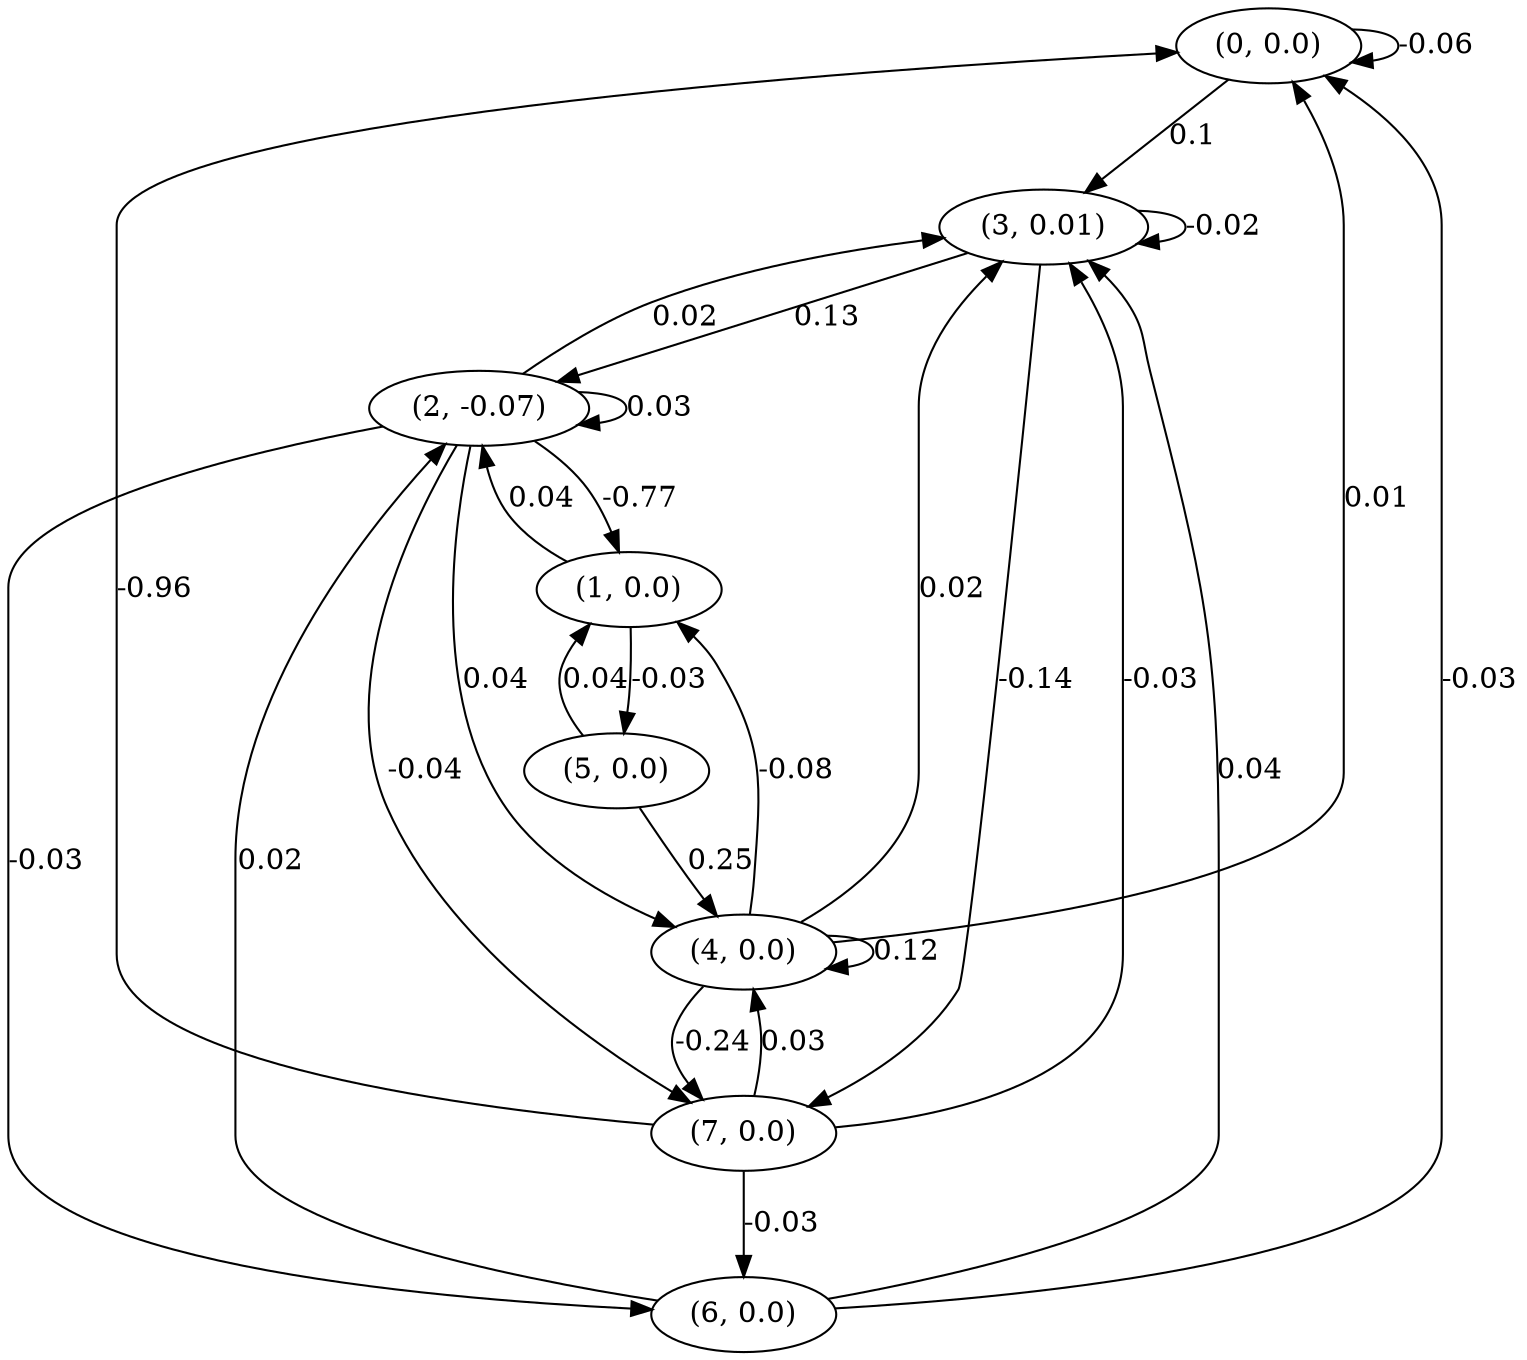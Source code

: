 digraph {
    0 [ label = "(0, 0.0)" ]
    1 [ label = "(1, 0.0)" ]
    2 [ label = "(2, -0.07)" ]
    3 [ label = "(3, 0.01)" ]
    4 [ label = "(4, 0.0)" ]
    5 [ label = "(5, 0.0)" ]
    6 [ label = "(6, 0.0)" ]
    7 [ label = "(7, 0.0)" ]
    0 -> 0 [ label = "-0.06" ]
    2 -> 2 [ label = "0.03" ]
    3 -> 3 [ label = "-0.02" ]
    4 -> 4 [ label = "0.12" ]
    4 -> 0 [ label = "0.01" ]
    6 -> 0 [ label = "-0.03" ]
    7 -> 0 [ label = "-0.96" ]
    2 -> 1 [ label = "-0.77" ]
    4 -> 1 [ label = "-0.08" ]
    5 -> 1 [ label = "0.04" ]
    1 -> 2 [ label = "0.04" ]
    3 -> 2 [ label = "0.13" ]
    6 -> 2 [ label = "0.02" ]
    0 -> 3 [ label = "0.1" ]
    2 -> 3 [ label = "0.02" ]
    4 -> 3 [ label = "0.02" ]
    6 -> 3 [ label = "0.04" ]
    7 -> 3 [ label = "-0.03" ]
    2 -> 4 [ label = "0.04" ]
    5 -> 4 [ label = "0.25" ]
    7 -> 4 [ label = "0.03" ]
    1 -> 5 [ label = "-0.03" ]
    2 -> 6 [ label = "-0.03" ]
    7 -> 6 [ label = "-0.03" ]
    2 -> 7 [ label = "-0.04" ]
    3 -> 7 [ label = "-0.14" ]
    4 -> 7 [ label = "-0.24" ]
}


